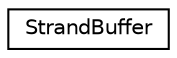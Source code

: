 digraph G
{
  edge [fontname="Helvetica",fontsize="10",labelfontname="Helvetica",labelfontsize="10"];
  node [fontname="Helvetica",fontsize="10",shape=record];
  rankdir=LR;
  Node1 [label="StrandBuffer",height=0.2,width=0.4,color="black", fillcolor="white", style="filled",URL="$de/d59/structStrandBuffer.html"];
}
